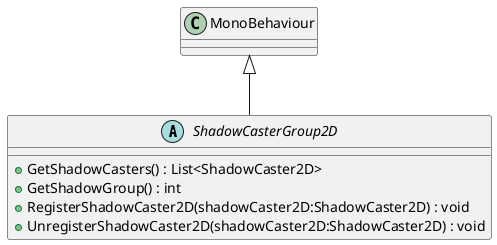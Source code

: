 @startuml
abstract class ShadowCasterGroup2D {
    + GetShadowCasters() : List<ShadowCaster2D>
    + GetShadowGroup() : int
    + RegisterShadowCaster2D(shadowCaster2D:ShadowCaster2D) : void
    + UnregisterShadowCaster2D(shadowCaster2D:ShadowCaster2D) : void
}
MonoBehaviour <|-- ShadowCasterGroup2D
@enduml
